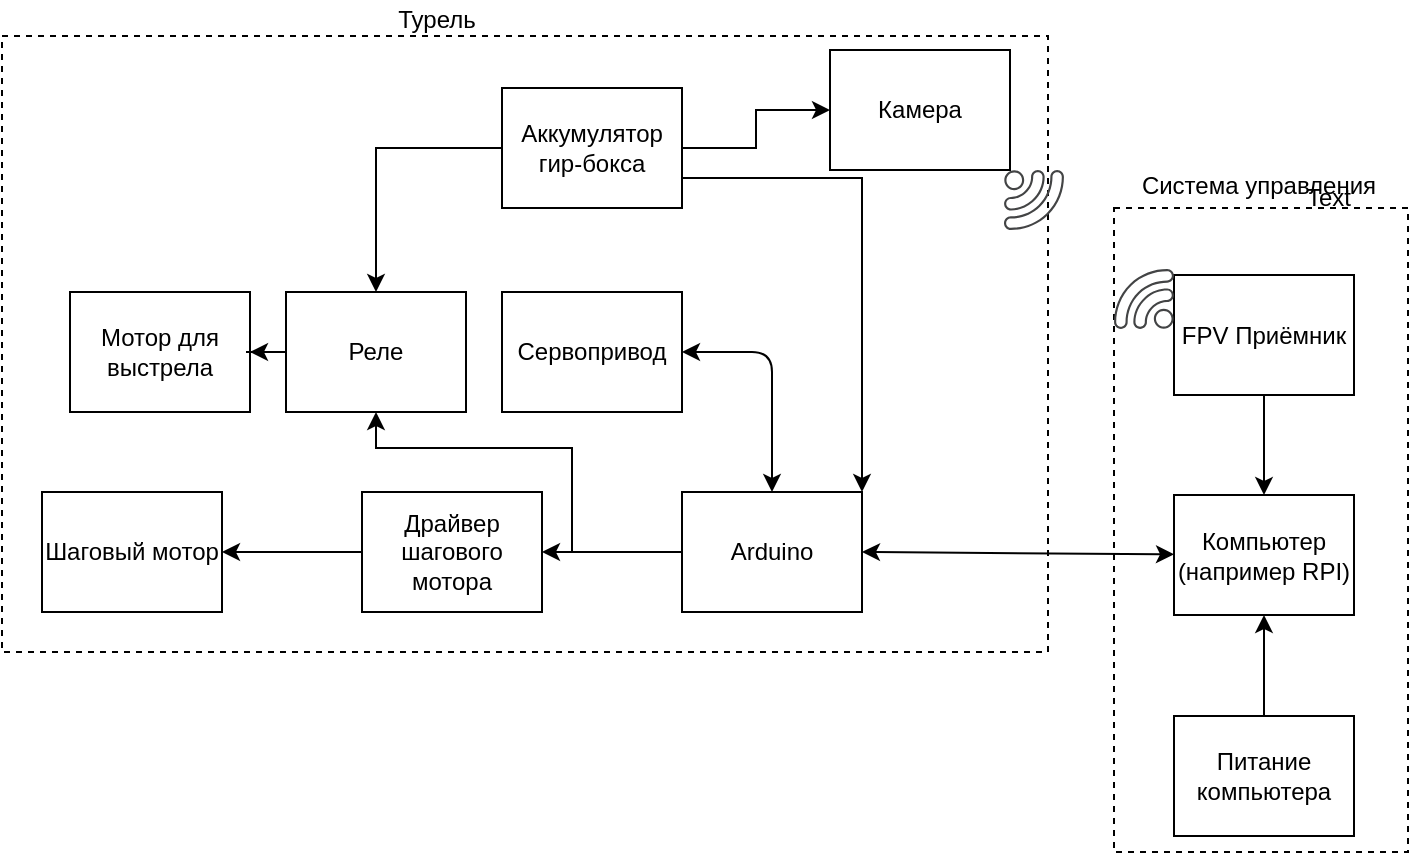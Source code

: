 <mxfile version="14.4.8" type="github">
  <diagram id="rgr_ggMDqa0CBYAi4XXZ" name="Page-1">
    <mxGraphModel dx="1185" dy="662" grid="0" gridSize="10" guides="1" tooltips="1" connect="1" arrows="1" fold="1" page="1" pageScale="1" pageWidth="827" pageHeight="1169" math="0" shadow="0">
      <root>
        <mxCell id="0" />
        <mxCell id="1" parent="0" />
        <mxCell id="A-BF0UujvZgVLAS8JFkz-48" value="" style="rounded=0;whiteSpace=wrap;html=1;dashed=1;" vertex="1" parent="1">
          <mxGeometry x="619" y="391" width="147" height="322" as="geometry" />
        </mxCell>
        <mxCell id="A-BF0UujvZgVLAS8JFkz-47" value="" style="rounded=0;whiteSpace=wrap;html=1;dashed=1;" vertex="1" parent="1">
          <mxGeometry x="63" y="305" width="523" height="308" as="geometry" />
        </mxCell>
        <mxCell id="6oglmZXDybSKQYADPyGO-2" value="" style="rounded=0;whiteSpace=wrap;html=1;" parent="1" vertex="1">
          <mxGeometry x="313" y="433" width="90" height="60" as="geometry" />
        </mxCell>
        <mxCell id="6oglmZXDybSKQYADPyGO-3" value="Сервопривод" style="text;html=1;strokeColor=none;fillColor=none;align=center;verticalAlign=middle;whiteSpace=wrap;rounded=0;" parent="1" vertex="1">
          <mxGeometry x="313" y="433" width="90" height="60" as="geometry" />
        </mxCell>
        <mxCell id="6oglmZXDybSKQYADPyGO-6" value="" style="rounded=0;whiteSpace=wrap;html=1;" parent="1" vertex="1">
          <mxGeometry x="403" y="533" width="90" height="60" as="geometry" />
        </mxCell>
        <mxCell id="A-BF0UujvZgVLAS8JFkz-56" style="edgeStyle=orthogonalEdgeStyle;rounded=0;orthogonalLoop=1;jettySize=auto;html=1;entryX=0.5;entryY=1;entryDx=0;entryDy=0;" edge="1" parent="1" source="6oglmZXDybSKQYADPyGO-10" target="A-BF0UujvZgVLAS8JFkz-53">
          <mxGeometry relative="1" as="geometry">
            <Array as="points">
              <mxPoint x="348" y="563" />
              <mxPoint x="348" y="511" />
              <mxPoint x="250" y="511" />
            </Array>
          </mxGeometry>
        </mxCell>
        <mxCell id="6oglmZXDybSKQYADPyGO-10" value="Arduino" style="text;html=1;strokeColor=none;fillColor=none;align=center;verticalAlign=middle;whiteSpace=wrap;rounded=0;" parent="1" vertex="1">
          <mxGeometry x="403" y="533" width="90" height="60" as="geometry" />
        </mxCell>
        <mxCell id="6oglmZXDybSKQYADPyGO-12" value="" style="rounded=0;whiteSpace=wrap;html=1;" parent="1" vertex="1">
          <mxGeometry x="243" y="533" width="90" height="60" as="geometry" />
        </mxCell>
        <mxCell id="6oglmZXDybSKQYADPyGO-14" value="Драйвер шагового мотора" style="text;html=1;strokeColor=none;fillColor=none;align=center;verticalAlign=middle;whiteSpace=wrap;rounded=0;" parent="1" vertex="1">
          <mxGeometry x="243" y="533" width="90" height="60" as="geometry" />
        </mxCell>
        <mxCell id="6oglmZXDybSKQYADPyGO-21" value="" style="endArrow=classic;startArrow=classic;html=1;exitX=1;exitY=0.5;exitDx=0;exitDy=0;entryX=0.5;entryY=0;entryDx=0;entryDy=0;" parent="1" target="6oglmZXDybSKQYADPyGO-10" edge="1">
          <mxGeometry width="50" height="50" relative="1" as="geometry">
            <mxPoint x="403" y="463" as="sourcePoint" />
            <mxPoint x="243" y="613" as="targetPoint" />
            <Array as="points">
              <mxPoint x="448" y="463" />
            </Array>
          </mxGeometry>
        </mxCell>
        <mxCell id="6oglmZXDybSKQYADPyGO-23" value="" style="rounded=0;whiteSpace=wrap;html=1;" parent="1" vertex="1">
          <mxGeometry x="83" y="533" width="90" height="60" as="geometry" />
        </mxCell>
        <mxCell id="6oglmZXDybSKQYADPyGO-25" value="Шаговый мотор" style="text;html=1;strokeColor=none;fillColor=none;align=center;verticalAlign=middle;whiteSpace=wrap;rounded=0;" parent="1" vertex="1">
          <mxGeometry x="83" y="533" width="90" height="60" as="geometry" />
        </mxCell>
        <mxCell id="A-BF0UujvZgVLAS8JFkz-1" value="" style="rounded=0;whiteSpace=wrap;html=1;" vertex="1" parent="1">
          <mxGeometry x="477" y="312" width="90" height="60" as="geometry" />
        </mxCell>
        <mxCell id="A-BF0UujvZgVLAS8JFkz-2" value="Камера" style="text;html=1;strokeColor=none;fillColor=none;align=center;verticalAlign=middle;whiteSpace=wrap;rounded=0;" vertex="1" parent="1">
          <mxGeometry x="477" y="312" width="90" height="60" as="geometry" />
        </mxCell>
        <mxCell id="A-BF0UujvZgVLAS8JFkz-39" value="" style="edgeStyle=orthogonalEdgeStyle;rounded=0;orthogonalLoop=1;jettySize=auto;html=1;" edge="1" parent="1" source="A-BF0UujvZgVLAS8JFkz-3" target="A-BF0UujvZgVLAS8JFkz-2">
          <mxGeometry relative="1" as="geometry" />
        </mxCell>
        <mxCell id="A-BF0UujvZgVLAS8JFkz-41" style="edgeStyle=orthogonalEdgeStyle;rounded=0;orthogonalLoop=1;jettySize=auto;html=1;entryX=1;entryY=0;entryDx=0;entryDy=0;" edge="1" parent="1" source="A-BF0UujvZgVLAS8JFkz-3" target="6oglmZXDybSKQYADPyGO-10">
          <mxGeometry relative="1" as="geometry">
            <Array as="points">
              <mxPoint x="493" y="376" />
            </Array>
          </mxGeometry>
        </mxCell>
        <mxCell id="A-BF0UujvZgVLAS8JFkz-57" style="edgeStyle=orthogonalEdgeStyle;rounded=0;orthogonalLoop=1;jettySize=auto;html=1;entryX=0.5;entryY=0;entryDx=0;entryDy=0;" edge="1" parent="1" source="A-BF0UujvZgVLAS8JFkz-3" target="A-BF0UujvZgVLAS8JFkz-53">
          <mxGeometry relative="1" as="geometry" />
        </mxCell>
        <mxCell id="A-BF0UujvZgVLAS8JFkz-3" value="Аккумулятор гир-бокса" style="rounded=0;whiteSpace=wrap;html=1;" vertex="1" parent="1">
          <mxGeometry x="313" y="331" width="90" height="60" as="geometry" />
        </mxCell>
        <mxCell id="A-BF0UujvZgVLAS8JFkz-10" value="" style="endArrow=classic;startArrow=classic;html=1;exitX=1;exitY=0.5;exitDx=0;exitDy=0;" edge="1" parent="1" source="6oglmZXDybSKQYADPyGO-10" target="A-BF0UujvZgVLAS8JFkz-11">
          <mxGeometry width="50" height="50" relative="1" as="geometry">
            <mxPoint x="323" y="573" as="sourcePoint" />
            <mxPoint x="553" y="563" as="targetPoint" />
          </mxGeometry>
        </mxCell>
        <mxCell id="A-BF0UujvZgVLAS8JFkz-11" value="Компьютер (например RPI)" style="rounded=0;whiteSpace=wrap;html=1;" vertex="1" parent="1">
          <mxGeometry x="649" y="534.5" width="90" height="60" as="geometry" />
        </mxCell>
        <mxCell id="A-BF0UujvZgVLAS8JFkz-27" value="" style="rounded=0;whiteSpace=wrap;html=1;" vertex="1" parent="1">
          <mxGeometry x="649" y="424.5" width="90" height="60" as="geometry" />
        </mxCell>
        <mxCell id="A-BF0UujvZgVLAS8JFkz-28" value="" style="pointerEvents=1;shadow=0;dashed=0;html=1;strokeColor=none;fillColor=#434445;aspect=fixed;labelPosition=center;verticalLabelPosition=bottom;verticalAlign=top;align=center;outlineConnect=0;shape=mxgraph.vvd.wi_fi;direction=south;" vertex="1" parent="1">
          <mxGeometry x="564" y="372" width="30" height="30" as="geometry" />
        </mxCell>
        <mxCell id="A-BF0UujvZgVLAS8JFkz-29" value="" style="pointerEvents=1;shadow=0;dashed=0;html=1;strokeColor=none;fillColor=#434445;aspect=fixed;labelPosition=center;verticalLabelPosition=bottom;verticalAlign=top;align=center;outlineConnect=0;shape=mxgraph.vvd.wi_fi;direction=north;" vertex="1" parent="1">
          <mxGeometry x="619" y="421.5" width="30" height="30" as="geometry" />
        </mxCell>
        <mxCell id="A-BF0UujvZgVLAS8JFkz-38" style="edgeStyle=orthogonalEdgeStyle;rounded=0;orthogonalLoop=1;jettySize=auto;html=1;" edge="1" parent="1" source="A-BF0UujvZgVLAS8JFkz-30" target="A-BF0UujvZgVLAS8JFkz-11">
          <mxGeometry relative="1" as="geometry" />
        </mxCell>
        <mxCell id="A-BF0UujvZgVLAS8JFkz-30" value="FPV Приёмник" style="text;html=1;strokeColor=none;fillColor=none;align=center;verticalAlign=middle;whiteSpace=wrap;rounded=0;" vertex="1" parent="1">
          <mxGeometry x="649" y="424.5" width="90" height="60" as="geometry" />
        </mxCell>
        <mxCell id="A-BF0UujvZgVLAS8JFkz-32" value="" style="endArrow=classic;html=1;exitX=0;exitY=0.5;exitDx=0;exitDy=0;entryX=1;entryY=0.5;entryDx=0;entryDy=0;" edge="1" parent="1" source="6oglmZXDybSKQYADPyGO-10" target="6oglmZXDybSKQYADPyGO-14">
          <mxGeometry width="50" height="50" relative="1" as="geometry">
            <mxPoint x="527" y="618" as="sourcePoint" />
            <mxPoint x="577" y="568" as="targetPoint" />
          </mxGeometry>
        </mxCell>
        <mxCell id="A-BF0UujvZgVLAS8JFkz-34" value="" style="endArrow=classic;html=1;exitX=0;exitY=0.5;exitDx=0;exitDy=0;entryX=1;entryY=0.5;entryDx=0;entryDy=0;" edge="1" parent="1" source="6oglmZXDybSKQYADPyGO-14" target="6oglmZXDybSKQYADPyGO-25">
          <mxGeometry width="50" height="50" relative="1" as="geometry">
            <mxPoint x="413" y="573" as="sourcePoint" />
            <mxPoint x="343" y="573" as="targetPoint" />
          </mxGeometry>
        </mxCell>
        <mxCell id="A-BF0UujvZgVLAS8JFkz-45" style="edgeStyle=orthogonalEdgeStyle;rounded=0;orthogonalLoop=1;jettySize=auto;html=1;entryX=0.5;entryY=1;entryDx=0;entryDy=0;" edge="1" parent="1" source="A-BF0UujvZgVLAS8JFkz-44" target="A-BF0UujvZgVLAS8JFkz-11">
          <mxGeometry relative="1" as="geometry" />
        </mxCell>
        <mxCell id="A-BF0UujvZgVLAS8JFkz-44" value="Питание компьютера" style="rounded=0;whiteSpace=wrap;html=1;" vertex="1" parent="1">
          <mxGeometry x="649" y="645" width="90" height="60" as="geometry" />
        </mxCell>
        <mxCell id="A-BF0UujvZgVLAS8JFkz-49" value="Система управления" style="text;html=1;strokeColor=none;fillColor=none;align=center;verticalAlign=middle;whiteSpace=wrap;rounded=0;dashed=1;" vertex="1" parent="1">
          <mxGeometry x="619" y="363" width="145" height="33" as="geometry" />
        </mxCell>
        <mxCell id="A-BF0UujvZgVLAS8JFkz-67" value="Text" style="text;html=1;align=center;verticalAlign=middle;resizable=0;points=[];autosize=1;" vertex="1" parent="A-BF0UujvZgVLAS8JFkz-49">
          <mxGeometry x="91" y="14" width="32" height="18" as="geometry" />
        </mxCell>
        <mxCell id="A-BF0UujvZgVLAS8JFkz-50" value="Турель" style="text;html=1;strokeColor=none;fillColor=none;align=center;verticalAlign=middle;whiteSpace=wrap;rounded=0;dashed=1;" vertex="1" parent="1">
          <mxGeometry x="208" y="287" width="145" height="20" as="geometry" />
        </mxCell>
        <mxCell id="A-BF0UujvZgVLAS8JFkz-52" value="Мотор для выстрела" style="rounded=0;whiteSpace=wrap;html=1;" vertex="1" parent="1">
          <mxGeometry x="97" y="433" width="90" height="60" as="geometry" />
        </mxCell>
        <mxCell id="A-BF0UujvZgVLAS8JFkz-55" style="edgeStyle=orthogonalEdgeStyle;rounded=0;orthogonalLoop=1;jettySize=auto;html=1;" edge="1" parent="1" source="A-BF0UujvZgVLAS8JFkz-53" target="A-BF0UujvZgVLAS8JFkz-52">
          <mxGeometry relative="1" as="geometry" />
        </mxCell>
        <mxCell id="A-BF0UujvZgVLAS8JFkz-53" value="Реле" style="rounded=0;whiteSpace=wrap;html=1;" vertex="1" parent="1">
          <mxGeometry x="205" y="433" width="90" height="60" as="geometry" />
        </mxCell>
      </root>
    </mxGraphModel>
  </diagram>
</mxfile>
